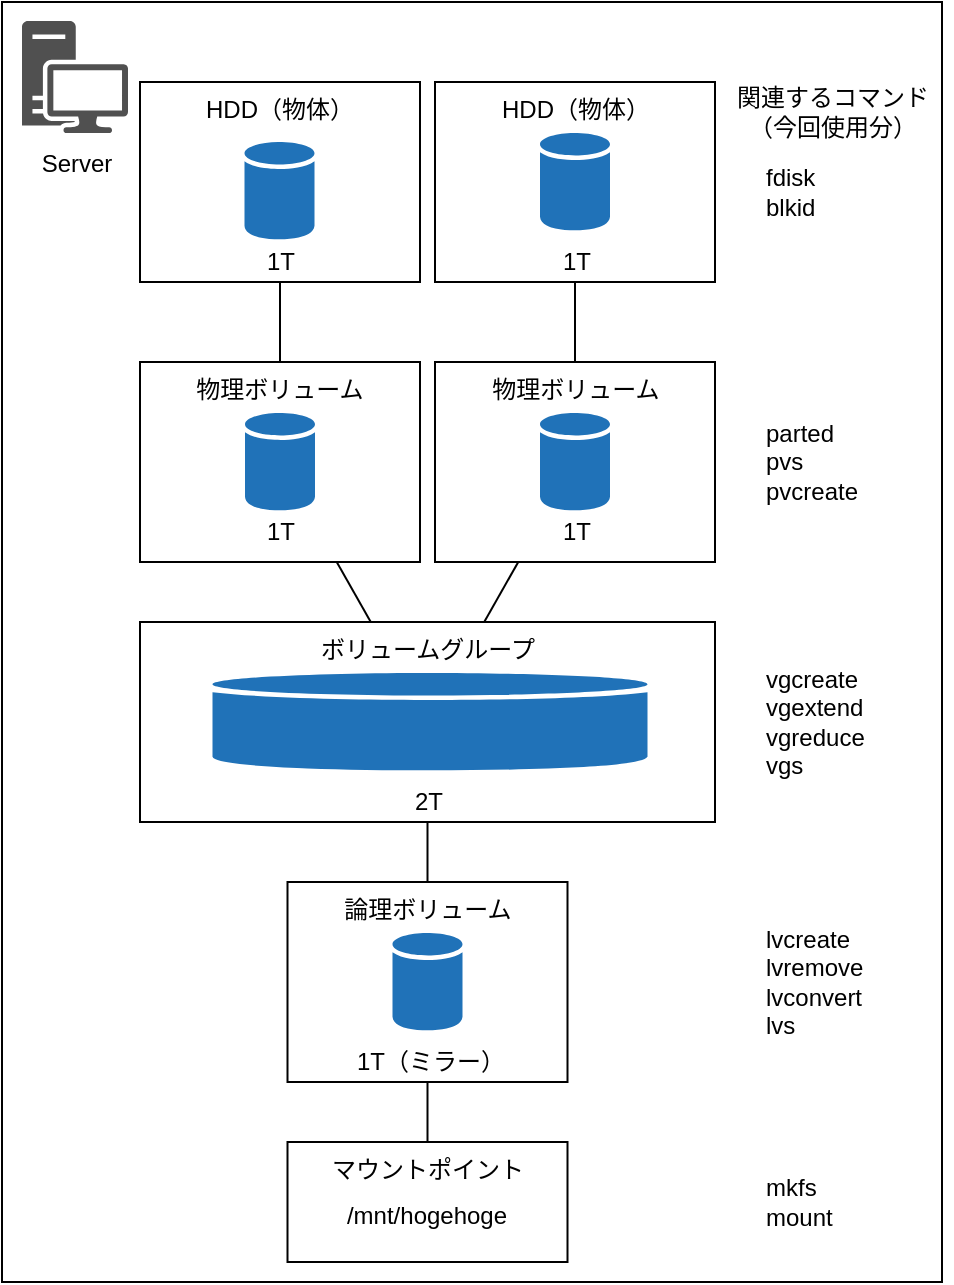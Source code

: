 <mxfile><diagram id="ePqqsymUxVzhM8K1H7nX" name="ページ1"><mxGraphModel dx="1086" dy="779" grid="1" gridSize="10" guides="1" tooltips="1" connect="1" arrows="1" fold="1" page="1" pageScale="1" pageWidth="827" pageHeight="1169" math="0" shadow="0"><root><mxCell id="0"/><mxCell id="1" parent="0"/><mxCell id="2" value="" style="rounded=0;whiteSpace=wrap;html=1;" parent="1" vertex="1"><mxGeometry width="470" height="640" as="geometry"/></mxCell><mxCell id="8" value="HDD（物体）" style="rounded=0;whiteSpace=wrap;html=1;align=center;verticalAlign=top;" parent="1" vertex="1"><mxGeometry x="69" y="40" width="140" height="100" as="geometry"/></mxCell><mxCell id="6" value="" style="sketch=0;shadow=0;dashed=0;html=1;strokeColor=none;labelPosition=center;verticalLabelPosition=bottom;verticalAlign=top;outlineConnect=0;align=center;shape=mxgraph.office.databases.database;fillColor=#2072B8;" parent="1" vertex="1"><mxGeometry x="121.25" y="70" width="35" height="49" as="geometry"/></mxCell><mxCell id="4" value="" style="sketch=0;pointerEvents=1;shadow=0;dashed=0;html=1;strokeColor=none;fillColor=#505050;labelPosition=center;verticalLabelPosition=bottom;verticalAlign=top;outlineConnect=0;align=center;shape=mxgraph.office.devices.workstation;" parent="1" vertex="1"><mxGeometry x="10" y="9.5" width="53" height="56" as="geometry"/></mxCell><mxCell id="13" value="HDD（物体）" style="rounded=0;whiteSpace=wrap;html=1;align=center;verticalAlign=top;" parent="1" vertex="1"><mxGeometry x="216.5" y="40" width="140" height="100" as="geometry"/></mxCell><mxCell id="7" value="" style="sketch=0;shadow=0;dashed=0;html=1;strokeColor=none;labelPosition=center;verticalLabelPosition=bottom;verticalAlign=top;outlineConnect=0;align=center;shape=mxgraph.office.databases.database;fillColor=#2072B8;" parent="1" vertex="1"><mxGeometry x="269" y="65.5" width="35" height="49" as="geometry"/></mxCell><mxCell id="14" style="edgeStyle=none;html=1;exitX=0.5;exitY=0;exitDx=0;exitDy=0;entryX=0.5;entryY=1;entryDx=0;entryDy=0;endArrow=none;endFill=0;" parent="1" source="9" target="8" edge="1"><mxGeometry relative="1" as="geometry"/></mxCell><mxCell id="19" style="edgeStyle=none;html=1;endArrow=none;endFill=0;" parent="1" source="9" target="16" edge="1"><mxGeometry relative="1" as="geometry"/></mxCell><mxCell id="9" value="物理ボリューム" style="rounded=0;whiteSpace=wrap;html=1;align=center;verticalAlign=top;" parent="1" vertex="1"><mxGeometry x="69" y="180" width="140" height="100" as="geometry"/></mxCell><mxCell id="10" value="" style="sketch=0;shadow=0;dashed=0;html=1;strokeColor=none;labelPosition=center;verticalLabelPosition=bottom;verticalAlign=top;outlineConnect=0;align=center;shape=mxgraph.office.databases.database;fillColor=#2072B8;" parent="1" vertex="1"><mxGeometry x="121.5" y="205.5" width="35" height="49" as="geometry"/></mxCell><mxCell id="15" style="edgeStyle=none;html=1;entryX=0.5;entryY=1;entryDx=0;entryDy=0;endArrow=none;endFill=0;" parent="1" source="12" target="13" edge="1"><mxGeometry relative="1" as="geometry"/></mxCell><mxCell id="20" style="edgeStyle=none;html=1;endArrow=none;endFill=0;" parent="1" source="12" target="16" edge="1"><mxGeometry relative="1" as="geometry"/></mxCell><mxCell id="12" value="物理ボリューム" style="rounded=0;whiteSpace=wrap;html=1;align=center;verticalAlign=top;" parent="1" vertex="1"><mxGeometry x="216.5" y="180" width="140" height="100" as="geometry"/></mxCell><mxCell id="11" value="" style="sketch=0;shadow=0;dashed=0;html=1;strokeColor=none;labelPosition=center;verticalLabelPosition=bottom;verticalAlign=top;outlineConnect=0;align=center;shape=mxgraph.office.databases.database;fillColor=#2072B8;" parent="1" vertex="1"><mxGeometry x="269" y="205.5" width="35" height="49" as="geometry"/></mxCell><mxCell id="16" value="ボリュームグループ" style="rounded=0;whiteSpace=wrap;html=1;align=center;verticalAlign=top;" parent="1" vertex="1"><mxGeometry x="69" y="310" width="287.5" height="100" as="geometry"/></mxCell><mxCell id="17" value="" style="sketch=0;shadow=0;dashed=0;html=1;strokeColor=none;labelPosition=center;verticalLabelPosition=bottom;verticalAlign=top;outlineConnect=0;align=center;shape=mxgraph.office.databases.database;fillColor=#2072B8;" parent="1" vertex="1"><mxGeometry x="105.25" y="335.5" width="217.5" height="49" as="geometry"/></mxCell><mxCell id="25" style="edgeStyle=none;html=1;entryX=0.5;entryY=1;entryDx=0;entryDy=0;endArrow=none;endFill=0;" parent="1" source="23" target="16" edge="1"><mxGeometry relative="1" as="geometry"/></mxCell><mxCell id="23" value="論理ボリューム" style="rounded=0;whiteSpace=wrap;html=1;align=center;verticalAlign=top;" parent="1" vertex="1"><mxGeometry x="142.75" y="440" width="140" height="100" as="geometry"/></mxCell><mxCell id="24" value="" style="sketch=0;shadow=0;dashed=0;html=1;strokeColor=none;labelPosition=center;verticalLabelPosition=bottom;verticalAlign=top;outlineConnect=0;align=center;shape=mxgraph.office.databases.database;fillColor=#2072B8;" parent="1" vertex="1"><mxGeometry x="195.25" y="465.5" width="35" height="49" as="geometry"/></mxCell><mxCell id="29" style="edgeStyle=none;html=1;entryX=0.5;entryY=1;entryDx=0;entryDy=0;endArrow=none;endFill=0;" parent="1" source="26" target="23" edge="1"><mxGeometry relative="1" as="geometry"/></mxCell><mxCell id="26" value="マウントポイント" style="rounded=0;whiteSpace=wrap;html=1;align=center;verticalAlign=top;" parent="1" vertex="1"><mxGeometry x="142.75" y="570" width="140" height="60" as="geometry"/></mxCell><mxCell id="27" value="/mnt/hogehoge" style="rounded=0;whiteSpace=wrap;html=1;align=center;verticalAlign=top;fillColor=none;strokeColor=none;" parent="1" vertex="1"><mxGeometry x="156.25" y="593" width="112.5" height="30" as="geometry"/></mxCell><mxCell id="36" value="&lt;div&gt;fdisk&lt;/div&gt;&lt;div&gt;blkid&lt;br&gt;&lt;/div&gt;" style="text;html=1;align=left;verticalAlign=middle;resizable=0;points=[];autosize=1;strokeColor=none;fillColor=none;" parent="1" vertex="1"><mxGeometry x="380" y="74.5" width="50" height="40" as="geometry"/></mxCell><mxCell id="37" value="&lt;div&gt;&lt;span style=&quot;text-align: center;&quot;&gt;parted&lt;/span&gt;&lt;br&gt;&lt;/div&gt;&lt;div&gt;pvs&lt;/div&gt;&lt;div&gt;pvcreate&lt;/div&gt;" style="text;html=1;align=left;verticalAlign=middle;resizable=0;points=[];autosize=1;strokeColor=none;fillColor=none;" parent="1" vertex="1"><mxGeometry x="380" y="200" width="70" height="60" as="geometry"/></mxCell><mxCell id="38" value="&lt;div&gt;vgcreate&lt;/div&gt;&lt;div&gt;vgextend&lt;/div&gt;&lt;div&gt;vgreduce&lt;/div&gt;&lt;div&gt;vgs&lt;/div&gt;" style="text;html=1;align=left;verticalAlign=middle;resizable=0;points=[];autosize=1;strokeColor=none;fillColor=none;" parent="1" vertex="1"><mxGeometry x="380" y="325" width="70" height="70" as="geometry"/></mxCell><mxCell id="39" value="&lt;div&gt;lvcreate&lt;/div&gt;&lt;div&gt;lvremove&lt;/div&gt;&lt;div&gt;&lt;span style=&quot;background-color: initial;&quot;&gt;lvconvert&lt;/span&gt;&lt;br&gt;&lt;/div&gt;&lt;div&gt;lvs&lt;span style=&quot;background-color: initial;&quot;&gt;&lt;br&gt;&lt;/span&gt;&lt;/div&gt;" style="text;html=1;align=left;verticalAlign=middle;resizable=0;points=[];autosize=1;strokeColor=none;fillColor=none;" parent="1" vertex="1"><mxGeometry x="380" y="455" width="70" height="70" as="geometry"/></mxCell><mxCell id="40" value="&lt;div&gt;&lt;span style=&quot;background-color: initial;&quot;&gt;mkfs&lt;/span&gt;&lt;br&gt;&lt;/div&gt;&lt;div&gt;mount&lt;/div&gt;" style="text;html=1;align=left;verticalAlign=middle;resizable=0;points=[];autosize=1;strokeColor=none;fillColor=none;" parent="1" vertex="1"><mxGeometry x="380" y="580" width="60" height="40" as="geometry"/></mxCell><mxCell id="41" value="関連するコマンド&lt;br&gt;（今回使用分）" style="text;html=1;align=center;verticalAlign=middle;resizable=0;points=[];autosize=1;strokeColor=none;fillColor=none;" parent="1" vertex="1"><mxGeometry x="355" y="34.5" width="120" height="40" as="geometry"/></mxCell><mxCell id="43" value="1T" style="text;html=1;align=center;verticalAlign=middle;resizable=0;points=[];autosize=1;strokeColor=none;fillColor=none;" parent="1" vertex="1"><mxGeometry x="119" y="114.5" width="40" height="30" as="geometry"/></mxCell><mxCell id="45" value="1T" style="text;html=1;align=center;verticalAlign=middle;resizable=0;points=[];autosize=1;strokeColor=none;fillColor=none;" parent="1" vertex="1"><mxGeometry x="266.5" y="114.5" width="40" height="30" as="geometry"/></mxCell><mxCell id="46" value="1T" style="text;html=1;align=center;verticalAlign=middle;resizable=0;points=[];autosize=1;strokeColor=none;fillColor=none;" parent="1" vertex="1"><mxGeometry x="119" y="250" width="40" height="30" as="geometry"/></mxCell><mxCell id="47" value="1T" style="text;html=1;align=center;verticalAlign=middle;resizable=0;points=[];autosize=1;strokeColor=none;fillColor=none;" parent="1" vertex="1"><mxGeometry x="266.5" y="250" width="40" height="30" as="geometry"/></mxCell><mxCell id="48" value="2T" style="text;html=1;align=center;verticalAlign=middle;resizable=0;points=[];autosize=1;strokeColor=none;fillColor=none;" parent="1" vertex="1"><mxGeometry x="192.75" y="384.5" width="40" height="30" as="geometry"/></mxCell><mxCell id="49" value="1T（ミラー）" style="text;html=1;align=center;verticalAlign=middle;resizable=0;points=[];autosize=1;strokeColor=none;fillColor=none;" parent="1" vertex="1"><mxGeometry x="164" y="514.5" width="100" height="30" as="geometry"/></mxCell><mxCell id="50" value="Server" style="text;html=1;align=center;verticalAlign=middle;resizable=0;points=[];autosize=1;strokeColor=none;fillColor=none;" parent="1" vertex="1"><mxGeometry x="6.5" y="66" width="60" height="30" as="geometry"/></mxCell></root></mxGraphModel></diagram></mxfile>